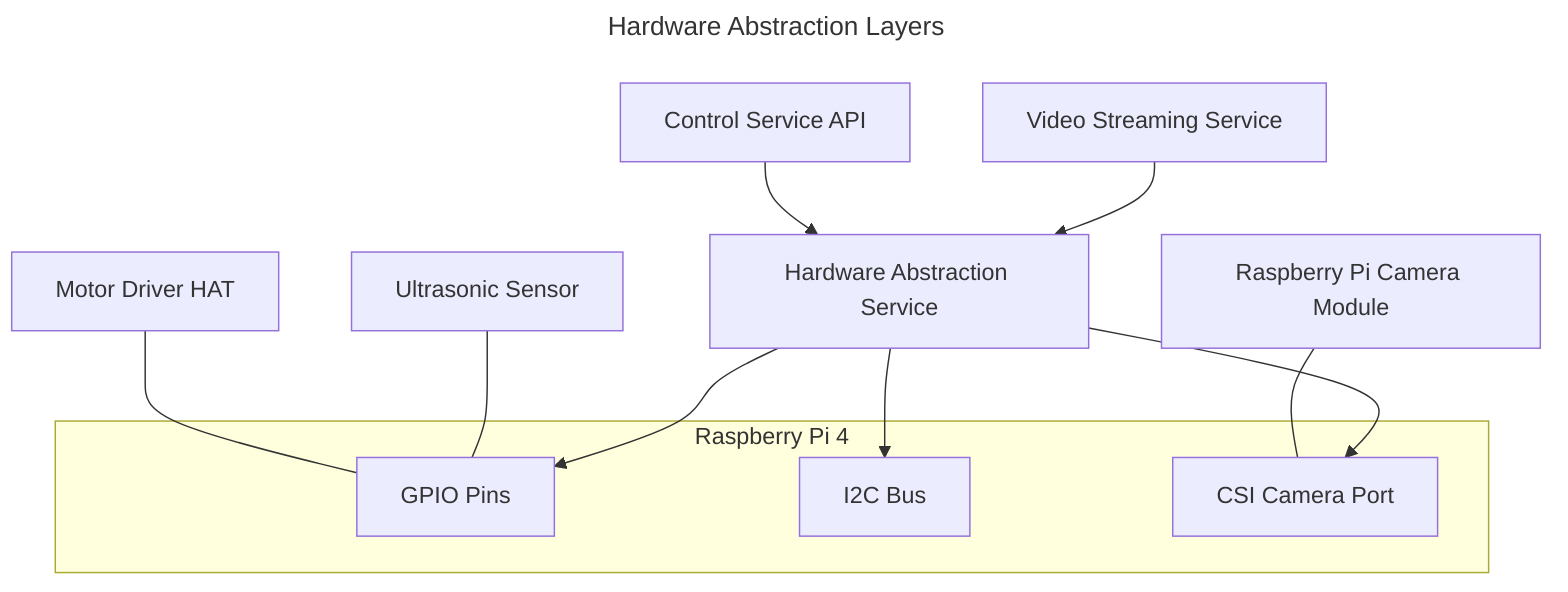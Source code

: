 ---
title: Hardware Abstraction Layers
---
flowchart TD
    subgraph Pi["Raspberry Pi 4"]
        GPIO[GPIO Pins]
        I2C[I2C Bus]
        CSI[CSI Camera Port]
    end
    MotorDriver["Motor Driver HAT"]
    Ultrasonic["Ultrasonic Sensor"]
    PiCam["Raspberry Pi Camera Module"]
    Firmware["Hardware Abstraction Service"]
    MotorDriver --- GPIO
    Ultrasonic --- GPIO
    PiCam --- CSI
    Firmware --> GPIO
    Firmware --> I2C
    Firmware --> CSI
    ControlService["Control Service API"]
    VideoService["Video Streaming Service"]
    ControlService --> Firmware
    VideoService --> Firmware